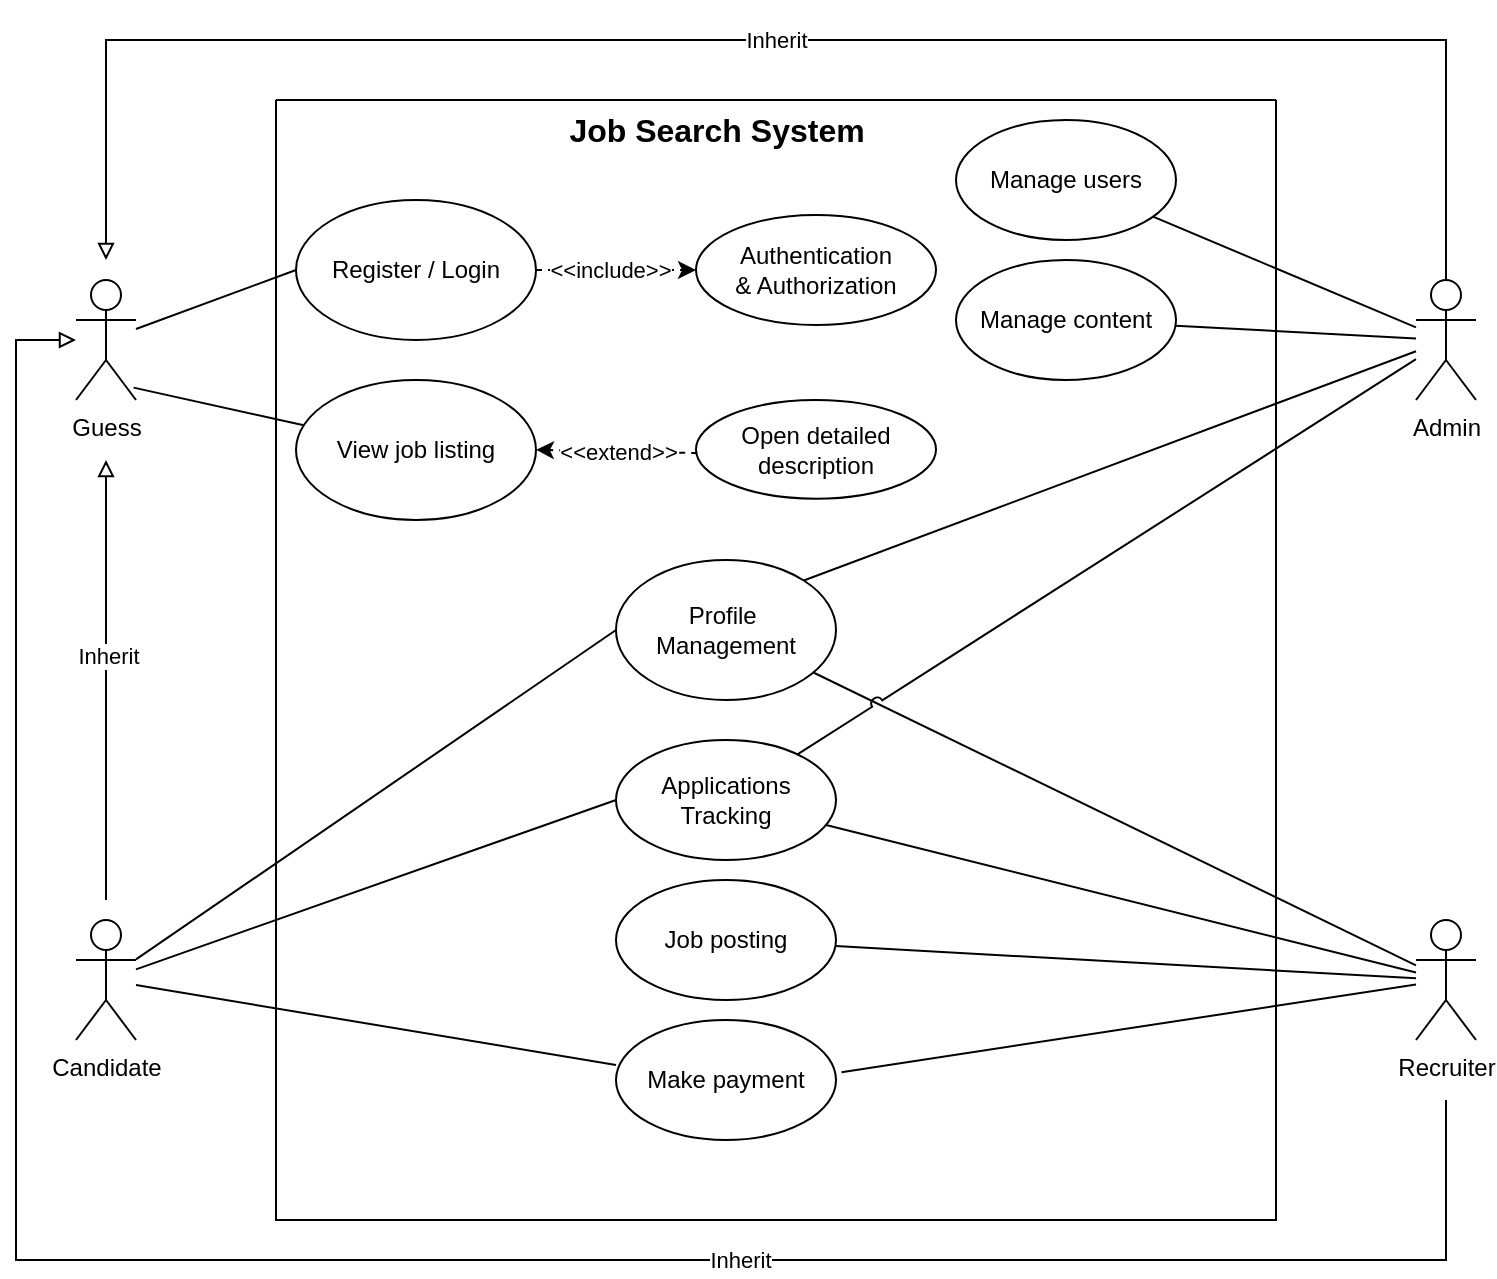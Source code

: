 <mxfile version="24.7.13" pages="3">
  <diagram name="Overview" id="10zo2CJRTnZv_nYbDEY1">
    <mxGraphModel dx="1043" dy="787" grid="1" gridSize="10" guides="1" tooltips="1" connect="1" arrows="1" fold="1" page="1" pageScale="1" pageWidth="850" pageHeight="1100" background="#ffffff" math="0" shadow="0">
      <root>
        <mxCell id="0" />
        <mxCell id="1" parent="0" />
        <mxCell id="nvKpJPeAwqckyvUloUFs-35" value="" style="endArrow=none;html=1;rounded=0;" parent="1" source="nvKpJPeAwqckyvUloUFs-4" target="nvKpJPeAwqckyvUloUFs-32" edge="1">
          <mxGeometry width="50" height="50" relative="1" as="geometry">
            <mxPoint x="410" y="450" as="sourcePoint" />
            <mxPoint x="460" y="400" as="targetPoint" />
          </mxGeometry>
        </mxCell>
        <mxCell id="nvKpJPeAwqckyvUloUFs-1" value="" style="swimlane;startSize=0;" parent="1" vertex="1">
          <mxGeometry x="190" y="80" width="500" height="560" as="geometry">
            <mxRectangle x="205" y="30" width="50" height="40" as="alternateBounds" />
          </mxGeometry>
        </mxCell>
        <mxCell id="nvKpJPeAwqckyvUloUFs-2" value="Job Search System" style="text;html=1;align=center;verticalAlign=middle;resizable=0;points=[];autosize=1;strokeColor=none;fillColor=none;fontStyle=1;fontSize=16;" parent="nvKpJPeAwqckyvUloUFs-1" vertex="1">
          <mxGeometry x="140" width="160" height="30" as="geometry" />
        </mxCell>
        <mxCell id="AXkFWLcJ0V34mwa-lUlz-7" style="edgeStyle=orthogonalEdgeStyle;rounded=0;orthogonalLoop=1;jettySize=auto;html=1;exitX=1;exitY=0.5;exitDx=0;exitDy=0;entryX=0;entryY=0.5;entryDx=0;entryDy=0;dashed=1;" parent="nvKpJPeAwqckyvUloUFs-1" source="nvKpJPeAwqckyvUloUFs-8" target="AXkFWLcJ0V34mwa-lUlz-6" edge="1">
          <mxGeometry relative="1" as="geometry">
            <mxPoint x="140" y="84.81" as="sourcePoint" />
            <mxPoint x="230" y="84.81" as="targetPoint" />
          </mxGeometry>
        </mxCell>
        <mxCell id="AXkFWLcJ0V34mwa-lUlz-9" value="&amp;lt;&amp;lt;include&amp;gt;&amp;gt;" style="edgeLabel;html=1;align=center;verticalAlign=middle;resizable=0;points=[];" parent="AXkFWLcJ0V34mwa-lUlz-7" vertex="1" connectable="0">
          <mxGeometry x="-0.255" y="1" relative="1" as="geometry">
            <mxPoint x="7" y="1" as="offset" />
          </mxGeometry>
        </mxCell>
        <mxCell id="nvKpJPeAwqckyvUloUFs-8" value="Register / Login" style="ellipse;whiteSpace=wrap;html=1;" parent="nvKpJPeAwqckyvUloUFs-1" vertex="1">
          <mxGeometry x="10" y="50" width="120" height="70" as="geometry" />
        </mxCell>
        <mxCell id="nvKpJPeAwqckyvUloUFs-10" value="Manage users" style="ellipse;whiteSpace=wrap;html=1;" parent="nvKpJPeAwqckyvUloUFs-1" vertex="1">
          <mxGeometry x="340" y="10" width="110" height="60" as="geometry" />
        </mxCell>
        <mxCell id="nvKpJPeAwqckyvUloUFs-11" value="Job posting" style="ellipse;whiteSpace=wrap;html=1;" parent="nvKpJPeAwqckyvUloUFs-1" vertex="1">
          <mxGeometry x="170" y="390" width="110" height="60" as="geometry" />
        </mxCell>
        <mxCell id="nvKpJPeAwqckyvUloUFs-12" value="Manage content" style="ellipse;whiteSpace=wrap;html=1;" parent="nvKpJPeAwqckyvUloUFs-1" vertex="1">
          <mxGeometry x="340" y="80" width="110" height="60" as="geometry" />
        </mxCell>
        <mxCell id="nvKpJPeAwqckyvUloUFs-13" value="View job listing" style="ellipse;whiteSpace=wrap;html=1;" parent="nvKpJPeAwqckyvUloUFs-1" vertex="1">
          <mxGeometry x="10" y="140" width="120" height="70" as="geometry" />
        </mxCell>
        <mxCell id="nvKpJPeAwqckyvUloUFs-28" value="Applications Tracking" style="ellipse;whiteSpace=wrap;html=1;" parent="nvKpJPeAwqckyvUloUFs-1" vertex="1">
          <mxGeometry x="170" y="320" width="110" height="60" as="geometry" />
        </mxCell>
        <mxCell id="nvKpJPeAwqckyvUloUFs-32" value="Profile&amp;nbsp;&lt;div&gt;Management&lt;/div&gt;" style="ellipse;whiteSpace=wrap;html=1;" parent="nvKpJPeAwqckyvUloUFs-1" vertex="1">
          <mxGeometry x="170" y="230" width="110" height="70" as="geometry" />
        </mxCell>
        <mxCell id="AXkFWLcJ0V34mwa-lUlz-1" value="Make payment" style="ellipse;whiteSpace=wrap;html=1;" parent="nvKpJPeAwqckyvUloUFs-1" vertex="1">
          <mxGeometry x="170" y="460" width="110" height="60" as="geometry" />
        </mxCell>
        <mxCell id="AXkFWLcJ0V34mwa-lUlz-6" value="Authentication&lt;div&gt;&amp;amp; Authorization&lt;/div&gt;" style="ellipse;whiteSpace=wrap;html=1;fillColor=default;" parent="nvKpJPeAwqckyvUloUFs-1" vertex="1">
          <mxGeometry x="210" y="57.5" width="120" height="55" as="geometry" />
        </mxCell>
        <mxCell id="AXkFWLcJ0V34mwa-lUlz-29" value="Open detailed&lt;div&gt;description&lt;/div&gt;" style="ellipse;whiteSpace=wrap;html=1;" parent="nvKpJPeAwqckyvUloUFs-1" vertex="1">
          <mxGeometry x="210" y="150" width="120" height="49.38" as="geometry" />
        </mxCell>
        <mxCell id="AXkFWLcJ0V34mwa-lUlz-32" value="" style="endArrow=classic;html=1;rounded=0;dashed=1;entryX=1;entryY=0.5;entryDx=0;entryDy=0;exitX=0.005;exitY=0.537;exitDx=0;exitDy=0;exitPerimeter=0;" parent="nvKpJPeAwqckyvUloUFs-1" source="AXkFWLcJ0V34mwa-lUlz-29" edge="1">
          <mxGeometry width="50" height="50" relative="1" as="geometry">
            <mxPoint x="230" y="170" as="sourcePoint" />
            <mxPoint x="130.0" y="174.92" as="targetPoint" />
          </mxGeometry>
        </mxCell>
        <mxCell id="AXkFWLcJ0V34mwa-lUlz-33" value="&amp;lt;&amp;lt;extend&amp;gt;&amp;gt;" style="edgeLabel;html=1;align=center;verticalAlign=middle;resizable=0;points=[];" parent="AXkFWLcJ0V34mwa-lUlz-32" vertex="1" connectable="0">
          <mxGeometry x="-0.016" y="-1" relative="1" as="geometry">
            <mxPoint y="1" as="offset" />
          </mxGeometry>
        </mxCell>
        <mxCell id="nvKpJPeAwqckyvUloUFs-3" value="Candidate" style="shape=umlActor;verticalLabelPosition=bottom;verticalAlign=top;html=1;outlineConnect=0;" parent="1" vertex="1">
          <mxGeometry x="90" y="490" width="30" height="60" as="geometry" />
        </mxCell>
        <mxCell id="nvKpJPeAwqckyvUloUFs-4" value="Recruiter" style="shape=umlActor;verticalLabelPosition=bottom;verticalAlign=top;html=1;outlineConnect=0;" parent="1" vertex="1">
          <mxGeometry x="760" y="490" width="30" height="60" as="geometry" />
        </mxCell>
        <mxCell id="nvKpJPeAwqckyvUloUFs-5" value="Guess" style="shape=umlActor;verticalLabelPosition=bottom;verticalAlign=top;html=1;outlineConnect=0;" parent="1" vertex="1">
          <mxGeometry x="90" y="170" width="30" height="60" as="geometry" />
        </mxCell>
        <mxCell id="nvKpJPeAwqckyvUloUFs-6" value="Admin" style="shape=umlActor;verticalLabelPosition=bottom;verticalAlign=top;html=1;outlineConnect=0;" parent="1" vertex="1">
          <mxGeometry x="760" y="170" width="30" height="60" as="geometry" />
        </mxCell>
        <mxCell id="nvKpJPeAwqckyvUloUFs-14" value="" style="endArrow=block;html=1;rounded=0;endFill=0;" parent="1" source="nvKpJPeAwqckyvUloUFs-6" edge="1">
          <mxGeometry width="50" height="50" relative="1" as="geometry">
            <mxPoint x="145" y="500" as="sourcePoint" />
            <mxPoint x="105" y="160" as="targetPoint" />
            <Array as="points">
              <mxPoint x="775" y="50" />
              <mxPoint x="105" y="50" />
            </Array>
          </mxGeometry>
        </mxCell>
        <mxCell id="nvKpJPeAwqckyvUloUFs-15" value="" style="endArrow=block;html=1;rounded=0;endFill=0;" parent="1" target="nvKpJPeAwqckyvUloUFs-5" edge="1">
          <mxGeometry width="50" height="50" relative="1" as="geometry">
            <mxPoint x="775" y="580" as="sourcePoint" />
            <mxPoint x="145" y="180" as="targetPoint" />
            <Array as="points">
              <mxPoint x="775" y="660" />
              <mxPoint x="60" y="660" />
              <mxPoint x="60" y="200" />
            </Array>
          </mxGeometry>
        </mxCell>
        <mxCell id="nvKpJPeAwqckyvUloUFs-18" value="" style="endArrow=none;html=1;rounded=0;" parent="1" source="nvKpJPeAwqckyvUloUFs-6" target="nvKpJPeAwqckyvUloUFs-10" edge="1">
          <mxGeometry width="50" height="50" relative="1" as="geometry">
            <mxPoint x="410" y="350" as="sourcePoint" />
            <mxPoint x="460" y="300" as="targetPoint" />
          </mxGeometry>
        </mxCell>
        <mxCell id="nvKpJPeAwqckyvUloUFs-19" value="" style="endArrow=none;html=1;rounded=0;" parent="1" source="nvKpJPeAwqckyvUloUFs-6" target="nvKpJPeAwqckyvUloUFs-12" edge="1">
          <mxGeometry width="50" height="50" relative="1" as="geometry">
            <mxPoint x="410" y="350" as="sourcePoint" />
            <mxPoint x="460" y="300" as="targetPoint" />
          </mxGeometry>
        </mxCell>
        <mxCell id="nvKpJPeAwqckyvUloUFs-24" value="" style="endArrow=none;html=1;rounded=0;jumpStyle=arc;" parent="1" source="nvKpJPeAwqckyvUloUFs-4" target="nvKpJPeAwqckyvUloUFs-11" edge="1">
          <mxGeometry width="50" height="50" relative="1" as="geometry">
            <mxPoint x="410" y="450" as="sourcePoint" />
            <mxPoint x="460" y="400" as="targetPoint" />
          </mxGeometry>
        </mxCell>
        <mxCell id="nvKpJPeAwqckyvUloUFs-29" value="" style="endArrow=none;html=1;rounded=0;" parent="1" source="nvKpJPeAwqckyvUloUFs-28" target="nvKpJPeAwqckyvUloUFs-4" edge="1">
          <mxGeometry width="50" height="50" relative="1" as="geometry">
            <mxPoint x="410" y="450" as="sourcePoint" />
            <mxPoint x="460" y="400" as="targetPoint" />
          </mxGeometry>
        </mxCell>
        <mxCell id="nvKpJPeAwqckyvUloUFs-31" value="" style="endArrow=none;html=1;rounded=0;jumpStyle=arc;" parent="1" source="nvKpJPeAwqckyvUloUFs-28" target="nvKpJPeAwqckyvUloUFs-6" edge="1">
          <mxGeometry width="50" height="50" relative="1" as="geometry">
            <mxPoint x="410" y="450" as="sourcePoint" />
            <mxPoint x="460" y="400" as="targetPoint" />
          </mxGeometry>
        </mxCell>
        <mxCell id="nvKpJPeAwqckyvUloUFs-33" value="" style="endArrow=none;html=1;rounded=0;entryX=0;entryY=0.5;entryDx=0;entryDy=0;" parent="1" source="nvKpJPeAwqckyvUloUFs-3" target="nvKpJPeAwqckyvUloUFs-32" edge="1">
          <mxGeometry width="50" height="50" relative="1" as="geometry">
            <mxPoint x="410" y="450" as="sourcePoint" />
            <mxPoint x="460" y="400" as="targetPoint" />
          </mxGeometry>
        </mxCell>
        <mxCell id="ic3NLSEWNgxpSbAwAR5f-1" value="" style="endArrow=block;html=1;rounded=0;endFill=0;" parent="1" edge="1">
          <mxGeometry width="50" height="50" relative="1" as="geometry">
            <mxPoint x="105" y="480" as="sourcePoint" />
            <mxPoint x="105" y="260" as="targetPoint" />
          </mxGeometry>
        </mxCell>
        <mxCell id="BD-JFGyBfAgGnOeG3Y_P-1" value="" style="endArrow=none;html=1;rounded=0;jumpStyle=arc;entryX=0;entryY=0.5;entryDx=0;entryDy=0;" parent="1" source="nvKpJPeAwqckyvUloUFs-5" target="nvKpJPeAwqckyvUloUFs-8" edge="1">
          <mxGeometry width="50" height="50" relative="1" as="geometry">
            <mxPoint x="410" y="480" as="sourcePoint" />
            <mxPoint x="460" y="430" as="targetPoint" />
          </mxGeometry>
        </mxCell>
        <mxCell id="Tp9j815rfeoFsYaCMBlE-1" value="" style="endArrow=none;html=1;rounded=0;jumpStyle=arc;exitX=0.96;exitY=0.897;exitDx=0;exitDy=0;exitPerimeter=0;" parent="1" source="nvKpJPeAwqckyvUloUFs-5" target="nvKpJPeAwqckyvUloUFs-13" edge="1">
          <mxGeometry width="50" height="50" relative="1" as="geometry">
            <mxPoint x="160" y="215" as="sourcePoint" />
            <mxPoint x="260" y="250" as="targetPoint" />
          </mxGeometry>
        </mxCell>
        <mxCell id="Tp9j815rfeoFsYaCMBlE-4" value="" style="endArrow=none;html=1;rounded=0;entryX=1;entryY=0;entryDx=0;entryDy=0;" parent="1" source="nvKpJPeAwqckyvUloUFs-6" target="nvKpJPeAwqckyvUloUFs-32" edge="1">
          <mxGeometry width="50" height="50" relative="1" as="geometry">
            <mxPoint x="730" y="211" as="sourcePoint" />
            <mxPoint x="589" y="224" as="targetPoint" />
          </mxGeometry>
        </mxCell>
        <mxCell id="Tp9j815rfeoFsYaCMBlE-5" value="" style="endArrow=none;html=1;rounded=0;entryX=0;entryY=0.5;entryDx=0;entryDy=0;" parent="1" source="nvKpJPeAwqckyvUloUFs-3" target="nvKpJPeAwqckyvUloUFs-28" edge="1">
          <mxGeometry width="50" height="50" relative="1" as="geometry">
            <mxPoint x="160" y="524" as="sourcePoint" />
            <mxPoint x="395" y="422" as="targetPoint" />
          </mxGeometry>
        </mxCell>
        <mxCell id="AXkFWLcJ0V34mwa-lUlz-4" value="" style="endArrow=none;html=1;rounded=0;jumpStyle=arc;entryX=1.025;entryY=0.435;entryDx=0;entryDy=0;entryPerimeter=0;" parent="1" source="nvKpJPeAwqckyvUloUFs-4" target="AXkFWLcJ0V34mwa-lUlz-1" edge="1">
          <mxGeometry width="50" height="50" relative="1" as="geometry">
            <mxPoint x="730" y="529" as="sourcePoint" />
            <mxPoint x="435" y="513" as="targetPoint" />
          </mxGeometry>
        </mxCell>
        <mxCell id="AXkFWLcJ0V34mwa-lUlz-25" value="" style="endArrow=none;html=1;rounded=0;entryX=0;entryY=0.375;entryDx=0;entryDy=0;entryPerimeter=0;" parent="1" source="nvKpJPeAwqckyvUloUFs-3" target="AXkFWLcJ0V34mwa-lUlz-1" edge="1">
          <mxGeometry width="50" height="50" relative="1" as="geometry">
            <mxPoint x="130" y="524" as="sourcePoint" />
            <mxPoint x="360" y="430" as="targetPoint" />
          </mxGeometry>
        </mxCell>
        <mxCell id="_gRoJ7L9LcLK_241UWyw-1" value="Inherit" style="edgeLabel;html=1;align=center;verticalAlign=middle;resizable=0;points=[];" vertex="1" connectable="0" parent="1">
          <mxGeometry x="440" y="50" as="geometry" />
        </mxCell>
        <mxCell id="_gRoJ7L9LcLK_241UWyw-2" value="Inherit" style="edgeLabel;html=1;align=center;verticalAlign=middle;resizable=0;points=[];" vertex="1" connectable="0" parent="1">
          <mxGeometry x="460" y="30" as="geometry">
            <mxPoint x="-354" y="328" as="offset" />
          </mxGeometry>
        </mxCell>
        <mxCell id="_gRoJ7L9LcLK_241UWyw-3" value="Inherit" style="edgeLabel;html=1;align=center;verticalAlign=middle;resizable=0;points=[];" vertex="1" connectable="0" parent="1">
          <mxGeometry x="450" y="64" as="geometry">
            <mxPoint x="-28" y="596" as="offset" />
          </mxGeometry>
        </mxCell>
      </root>
    </mxGraphModel>
  </diagram>
  <diagram id="i_rl1bEn1UO3p_qtzdo7" name="User Manager">
    <mxGraphModel dx="869" dy="656" grid="1" gridSize="10" guides="1" tooltips="1" connect="1" arrows="1" fold="1" page="1" pageScale="1" pageWidth="850" pageHeight="1100" math="0" shadow="0">
      <root>
        <mxCell id="0" />
        <mxCell id="1" parent="0" />
        <mxCell id="d26ar1PP9vmk28zgCTb5-1" value="" style="swimlane;startSize=0;" parent="1" vertex="1">
          <mxGeometry x="215" y="50" width="525" height="550" as="geometry" />
        </mxCell>
        <mxCell id="d26ar1PP9vmk28zgCTb5-2" value="User Management" style="text;html=1;align=center;verticalAlign=middle;resizable=0;points=[];autosize=1;strokeColor=none;fillColor=none;fontStyle=1;fontSize=16;" parent="d26ar1PP9vmk28zgCTb5-1" vertex="1">
          <mxGeometry x="182.5" width="160" height="30" as="geometry" />
        </mxCell>
        <mxCell id="Iz_6dKF17VeONPZSv9JQ-2" value="Login" style="ellipse;whiteSpace=wrap;html=1;" parent="d26ar1PP9vmk28zgCTb5-1" vertex="1">
          <mxGeometry x="25" y="120" width="95" height="50" as="geometry" />
        </mxCell>
        <mxCell id="xJBaf0V7n-MIBU1n-eAV-7" value="Reset password" style="ellipse;whiteSpace=wrap;html=1;" vertex="1" parent="d26ar1PP9vmk28zgCTb5-1">
          <mxGeometry x="160" y="40" width="100" height="50" as="geometry" />
        </mxCell>
        <mxCell id="xJBaf0V7n-MIBU1n-eAV-11" value="Modify profile" style="ellipse;whiteSpace=wrap;html=1;" vertex="1" parent="d26ar1PP9vmk28zgCTb5-1">
          <mxGeometry x="15" y="282.5" width="95" height="50" as="geometry" />
        </mxCell>
        <mxCell id="xJBaf0V7n-MIBU1n-eAV-12" value="Add connection" style="ellipse;whiteSpace=wrap;html=1;" vertex="1" parent="d26ar1PP9vmk28zgCTb5-1">
          <mxGeometry x="205" y="390" width="95" height="50" as="geometry" />
        </mxCell>
        <mxCell id="xJBaf0V7n-MIBU1n-eAV-13" value="Update contact" style="ellipse;whiteSpace=wrap;html=1;" vertex="1" parent="d26ar1PP9vmk28zgCTb5-1">
          <mxGeometry x="165" y="230" width="95" height="50" as="geometry" />
        </mxCell>
        <mxCell id="xJBaf0V7n-MIBU1n-eAV-16" value="Validate action" style="ellipse;whiteSpace=wrap;html=1;" vertex="1" parent="d26ar1PP9vmk28zgCTb5-1">
          <mxGeometry x="295" y="60" width="105" height="50" as="geometry" />
        </mxCell>
        <mxCell id="xJBaf0V7n-MIBU1n-eAV-19" value="CRUD users account" style="ellipse;whiteSpace=wrap;html=1;" vertex="1" parent="d26ar1PP9vmk28zgCTb5-1">
          <mxGeometry x="415" y="170" width="95" height="55" as="geometry" />
        </mxCell>
        <mxCell id="xJBaf0V7n-MIBU1n-eAV-22" value="View list of accounts" style="ellipse;whiteSpace=wrap;html=1;" vertex="1" parent="d26ar1PP9vmk28zgCTb5-1">
          <mxGeometry x="425" y="300" width="95" height="55" as="geometry" />
        </mxCell>
        <mxCell id="xJBaf0V7n-MIBU1n-eAV-23" value="Lock/Unlock" style="ellipse;whiteSpace=wrap;html=1;" vertex="1" parent="d26ar1PP9vmk28zgCTb5-1">
          <mxGeometry x="305" y="227.5" width="95" height="55" as="geometry" />
        </mxCell>
        <mxCell id="xJBaf0V7n-MIBU1n-eAV-24" value="Check history activities" style="ellipse;whiteSpace=wrap;html=1;" vertex="1" parent="d26ar1PP9vmk28zgCTb5-1">
          <mxGeometry x="310" y="372.5" width="95" height="55" as="geometry" />
        </mxCell>
        <mxCell id="xJBaf0V7n-MIBU1n-eAV-25" value="View others profile" style="ellipse;whiteSpace=wrap;html=1;" vertex="1" parent="d26ar1PP9vmk28zgCTb5-1">
          <mxGeometry x="25" y="427.5" width="95" height="50" as="geometry" />
        </mxCell>
        <mxCell id="Bn78w4dGRvjvVgaakl7p-6" value="" style="endArrow=classic;html=1;rounded=0;exitX=0.034;exitY=0.725;exitDx=0;exitDy=0;entryX=1;entryY=0;entryDx=0;entryDy=0;dashed=1;exitPerimeter=0;" edge="1" parent="d26ar1PP9vmk28zgCTb5-1" source="xJBaf0V7n-MIBU1n-eAV-7" target="Iz_6dKF17VeONPZSv9JQ-2">
          <mxGeometry relative="1" as="geometry">
            <mxPoint x="75" y="200" as="sourcePoint" />
            <mxPoint x="175" y="200" as="targetPoint" />
          </mxGeometry>
        </mxCell>
        <mxCell id="Bn78w4dGRvjvVgaakl7p-7" value="&amp;lt;&amp;lt;extend&amp;gt;&amp;gt;" style="edgeLabel;resizable=0;html=1;;align=center;verticalAlign=middle;labelBackgroundColor=default;" connectable="0" vertex="1" parent="Bn78w4dGRvjvVgaakl7p-6">
          <mxGeometry relative="1" as="geometry">
            <mxPoint x="4" y="-4" as="offset" />
          </mxGeometry>
        </mxCell>
        <mxCell id="zG4Tcdah6DaFijbEp-XT-1" value="Validate user" style="ellipse;whiteSpace=wrap;html=1;" vertex="1" parent="d26ar1PP9vmk28zgCTb5-1">
          <mxGeometry x="187.5" y="180" width="100" height="50" as="geometry" />
        </mxCell>
        <mxCell id="zG4Tcdah6DaFijbEp-XT-2" value="" style="endArrow=classic;html=1;rounded=0;exitX=0.957;exitY=0.75;exitDx=0;exitDy=0;entryX=0;entryY=0;entryDx=0;entryDy=0;dashed=1;exitPerimeter=0;" edge="1" parent="d26ar1PP9vmk28zgCTb5-1" source="Iz_6dKF17VeONPZSv9JQ-2" target="zG4Tcdah6DaFijbEp-XT-1">
          <mxGeometry relative="1" as="geometry">
            <mxPoint x="173" y="86" as="sourcePoint" />
            <mxPoint x="127" y="142" as="targetPoint" />
          </mxGeometry>
        </mxCell>
        <mxCell id="zG4Tcdah6DaFijbEp-XT-3" value="&amp;lt;&amp;lt;include&amp;gt;&amp;gt;" style="edgeLabel;resizable=0;html=1;;align=center;verticalAlign=middle;labelBackgroundColor=default;" connectable="0" vertex="1" parent="zG4Tcdah6DaFijbEp-XT-2">
          <mxGeometry relative="1" as="geometry">
            <mxPoint x="-1" y="-1" as="offset" />
          </mxGeometry>
        </mxCell>
        <mxCell id="zG4Tcdah6DaFijbEp-XT-5" value="" style="endArrow=classic;html=1;rounded=0;exitX=0;exitY=0.5;exitDx=0;exitDy=0;entryX=1;entryY=0;entryDx=0;entryDy=0;dashed=1;" edge="1" parent="d26ar1PP9vmk28zgCTb5-1" source="xJBaf0V7n-MIBU1n-eAV-12" target="xJBaf0V7n-MIBU1n-eAV-25">
          <mxGeometry relative="1" as="geometry">
            <mxPoint x="126" y="168" as="sourcePoint" />
            <mxPoint x="212" y="197" as="targetPoint" />
          </mxGeometry>
        </mxCell>
        <mxCell id="zG4Tcdah6DaFijbEp-XT-6" value="&amp;lt;&amp;lt;extend&amp;gt;&amp;gt;" style="edgeLabel;resizable=0;html=1;;align=center;verticalAlign=middle;labelBackgroundColor=default;" connectable="0" vertex="1" parent="zG4Tcdah6DaFijbEp-XT-5">
          <mxGeometry relative="1" as="geometry">
            <mxPoint x="-1" y="-1" as="offset" />
          </mxGeometry>
        </mxCell>
        <mxCell id="zG4Tcdah6DaFijbEp-XT-7" value="Turn on notification" style="ellipse;whiteSpace=wrap;html=1;" vertex="1" parent="d26ar1PP9vmk28zgCTb5-1">
          <mxGeometry x="210" y="477.5" width="95" height="50" as="geometry" />
        </mxCell>
        <mxCell id="zG4Tcdah6DaFijbEp-XT-9" value="" style="endArrow=classic;html=1;rounded=0;exitX=0;exitY=0.5;exitDx=0;exitDy=0;entryX=0.76;entryY=0.978;entryDx=0;entryDy=0;dashed=1;entryPerimeter=0;" edge="1" parent="d26ar1PP9vmk28zgCTb5-1" source="zG4Tcdah6DaFijbEp-XT-7" target="xJBaf0V7n-MIBU1n-eAV-25">
          <mxGeometry relative="1" as="geometry">
            <mxPoint x="177" y="413" as="sourcePoint" />
            <mxPoint x="116" y="440" as="targetPoint" />
          </mxGeometry>
        </mxCell>
        <mxCell id="zG4Tcdah6DaFijbEp-XT-10" value="&amp;lt;&amp;lt;extend&amp;gt;&amp;gt;" style="edgeLabel;resizable=0;html=1;;align=center;verticalAlign=middle;labelBackgroundColor=default;" connectable="0" vertex="1" parent="zG4Tcdah6DaFijbEp-XT-9">
          <mxGeometry relative="1" as="geometry">
            <mxPoint x="-1" y="-1" as="offset" />
          </mxGeometry>
        </mxCell>
        <mxCell id="zG4Tcdah6DaFijbEp-XT-11" value="Update CV" style="ellipse;whiteSpace=wrap;html=1;" vertex="1" parent="d26ar1PP9vmk28zgCTb5-1">
          <mxGeometry x="175" y="320" width="95" height="50" as="geometry" />
        </mxCell>
        <mxCell id="zG4Tcdah6DaFijbEp-XT-12" value="" style="endArrow=classic;html=1;rounded=0;exitX=0;exitY=0.5;exitDx=0;exitDy=0;entryX=0.801;entryY=0.082;entryDx=0;entryDy=0;dashed=1;entryPerimeter=0;" edge="1" parent="d26ar1PP9vmk28zgCTb5-1" source="xJBaf0V7n-MIBU1n-eAV-13" target="xJBaf0V7n-MIBU1n-eAV-11">
          <mxGeometry relative="1" as="geometry">
            <mxPoint x="192" y="413" as="sourcePoint" />
            <mxPoint x="116" y="440" as="targetPoint" />
          </mxGeometry>
        </mxCell>
        <mxCell id="zG4Tcdah6DaFijbEp-XT-13" value="&amp;lt;&amp;lt;extend&amp;gt;&amp;gt;" style="edgeLabel;resizable=0;html=1;;align=center;verticalAlign=middle;labelBackgroundColor=default;" connectable="0" vertex="1" parent="zG4Tcdah6DaFijbEp-XT-12">
          <mxGeometry relative="1" as="geometry">
            <mxPoint x="-1" y="-1" as="offset" />
          </mxGeometry>
        </mxCell>
        <mxCell id="zG4Tcdah6DaFijbEp-XT-14" value="" style="endArrow=classic;html=1;rounded=0;exitX=0;exitY=0.5;exitDx=0;exitDy=0;entryX=1;entryY=1;entryDx=0;entryDy=0;dashed=1;" edge="1" parent="d26ar1PP9vmk28zgCTb5-1" source="zG4Tcdah6DaFijbEp-XT-11" target="xJBaf0V7n-MIBU1n-eAV-11">
          <mxGeometry relative="1" as="geometry">
            <mxPoint x="175" y="265" as="sourcePoint" />
            <mxPoint x="78" y="293" as="targetPoint" />
          </mxGeometry>
        </mxCell>
        <mxCell id="zG4Tcdah6DaFijbEp-XT-15" value="&amp;lt;&amp;lt;extend&amp;gt;&amp;gt;" style="edgeLabel;resizable=0;html=1;;align=center;verticalAlign=middle;labelBackgroundColor=default;" connectable="0" vertex="1" parent="zG4Tcdah6DaFijbEp-XT-14">
          <mxGeometry relative="1" as="geometry">
            <mxPoint x="9" as="offset" />
          </mxGeometry>
        </mxCell>
        <mxCell id="zG4Tcdah6DaFijbEp-XT-17" value="" style="endArrow=classic;html=1;rounded=0;exitX=1;exitY=1;exitDx=0;exitDy=0;dashed=1;" edge="1" parent="d26ar1PP9vmk28zgCTb5-1" source="xJBaf0V7n-MIBU1n-eAV-23" target="xJBaf0V7n-MIBU1n-eAV-22">
          <mxGeometry relative="1" as="geometry">
            <mxPoint x="173" y="86" as="sourcePoint" />
            <mxPoint x="116" y="137" as="targetPoint" />
          </mxGeometry>
        </mxCell>
        <mxCell id="zG4Tcdah6DaFijbEp-XT-18" value="&amp;lt;&amp;lt;extend&amp;gt;&amp;gt;" style="edgeLabel;resizable=0;html=1;;align=center;verticalAlign=middle;labelBackgroundColor=default;" connectable="0" vertex="1" parent="zG4Tcdah6DaFijbEp-XT-17">
          <mxGeometry relative="1" as="geometry">
            <mxPoint x="1" y="-3" as="offset" />
          </mxGeometry>
        </mxCell>
        <mxCell id="zG4Tcdah6DaFijbEp-XT-19" value="" style="endArrow=classic;html=1;rounded=0;exitX=0.613;exitY=0.017;exitDx=0;exitDy=0;dashed=1;entryX=0.093;entryY=0.829;entryDx=0;entryDy=0;entryPerimeter=0;exitPerimeter=0;" edge="1" parent="d26ar1PP9vmk28zgCTb5-1" source="xJBaf0V7n-MIBU1n-eAV-24" target="xJBaf0V7n-MIBU1n-eAV-22">
          <mxGeometry relative="1" as="geometry">
            <mxPoint x="396" y="284" as="sourcePoint" />
            <mxPoint x="435" y="315" as="targetPoint" />
          </mxGeometry>
        </mxCell>
        <mxCell id="zG4Tcdah6DaFijbEp-XT-20" value="&amp;lt;&amp;lt;extend&amp;gt;&amp;gt;" style="edgeLabel;resizable=0;html=1;;align=center;verticalAlign=middle;labelBackgroundColor=default;" connectable="0" vertex="1" parent="zG4Tcdah6DaFijbEp-XT-19">
          <mxGeometry relative="1" as="geometry">
            <mxPoint x="-1" as="offset" />
          </mxGeometry>
        </mxCell>
        <mxCell id="zG4Tcdah6DaFijbEp-XT-21" value="" style="endArrow=classic;html=1;rounded=0;exitX=0.5;exitY=0;exitDx=0;exitDy=0;entryX=1;entryY=1;entryDx=0;entryDy=0;dashed=1;" edge="1" parent="d26ar1PP9vmk28zgCTb5-1" source="xJBaf0V7n-MIBU1n-eAV-19" target="xJBaf0V7n-MIBU1n-eAV-16">
          <mxGeometry relative="1" as="geometry">
            <mxPoint x="126" y="167" as="sourcePoint" />
            <mxPoint x="212" y="197" as="targetPoint" />
          </mxGeometry>
        </mxCell>
        <mxCell id="zG4Tcdah6DaFijbEp-XT-22" value="&amp;lt;&amp;lt;include&amp;gt;&amp;gt;" style="edgeLabel;resizable=0;html=1;;align=center;verticalAlign=middle;labelBackgroundColor=default;" connectable="0" vertex="1" parent="zG4Tcdah6DaFijbEp-XT-21">
          <mxGeometry relative="1" as="geometry">
            <mxPoint x="-1" y="-1" as="offset" />
          </mxGeometry>
        </mxCell>
        <mxCell id="zG4Tcdah6DaFijbEp-XT-23" value="" style="endArrow=classic;html=1;rounded=0;exitX=0.446;exitY=0.048;exitDx=0;exitDy=0;entryX=0.5;entryY=1;entryDx=0;entryDy=0;dashed=1;exitPerimeter=0;" edge="1" parent="d26ar1PP9vmk28zgCTb5-1" source="xJBaf0V7n-MIBU1n-eAV-23" target="xJBaf0V7n-MIBU1n-eAV-16">
          <mxGeometry relative="1" as="geometry">
            <mxPoint x="473" y="180" as="sourcePoint" />
            <mxPoint x="368" y="150" as="targetPoint" />
          </mxGeometry>
        </mxCell>
        <mxCell id="zG4Tcdah6DaFijbEp-XT-24" value="&amp;lt;&amp;lt;include&amp;gt;&amp;gt;" style="edgeLabel;resizable=0;html=1;;align=center;verticalAlign=middle;labelBackgroundColor=default;" connectable="0" vertex="1" parent="zG4Tcdah6DaFijbEp-XT-23">
          <mxGeometry relative="1" as="geometry">
            <mxPoint x="-1" y="-1" as="offset" />
          </mxGeometry>
        </mxCell>
        <mxCell id="d26ar1PP9vmk28zgCTb5-4" value="Admin" style="shape=umlActor;verticalLabelPosition=bottom;verticalAlign=top;html=1;outlineConnect=0;" parent="1" vertex="1">
          <mxGeometry x="760" y="280" width="30" height="60" as="geometry" />
        </mxCell>
        <mxCell id="iHxEsi2O0Hca-Zm7VJmx-2" value="" style="endArrow=none;html=1;rounded=0;entryX=0.795;entryY=0.108;entryDx=0;entryDy=0;entryPerimeter=0;exitX=0;exitY=0.333;exitDx=0;exitDy=0;exitPerimeter=0;" parent="1" source="d26ar1PP9vmk28zgCTb5-4" target="xJBaf0V7n-MIBU1n-eAV-22" edge="1">
          <mxGeometry width="50" height="50" relative="1" as="geometry">
            <mxPoint x="400" y="390" as="sourcePoint" />
            <mxPoint x="600" y="380" as="targetPoint" />
          </mxGeometry>
        </mxCell>
        <mxCell id="iHxEsi2O0Hca-Zm7VJmx-3" value="" style="endArrow=none;html=1;rounded=0;entryX=0.971;entryY=0.641;entryDx=0;entryDy=0;entryPerimeter=0;exitX=0;exitY=0.333;exitDx=0;exitDy=0;exitPerimeter=0;" parent="1" source="d26ar1PP9vmk28zgCTb5-4" target="xJBaf0V7n-MIBU1n-eAV-19" edge="1">
          <mxGeometry width="50" height="50" relative="1" as="geometry">
            <mxPoint x="400" y="390" as="sourcePoint" />
            <mxPoint x="594.737" y="207.627" as="targetPoint" />
          </mxGeometry>
        </mxCell>
        <mxCell id="xJBaf0V7n-MIBU1n-eAV-1" value="&lt;div&gt;{&lt;i&gt;abstract&lt;/i&gt;}&lt;/div&gt;User" style="shape=umlActor;verticalLabelPosition=bottom;verticalAlign=top;html=1;outlineConnect=0;" vertex="1" parent="1">
          <mxGeometry x="100" y="240" width="30" height="60" as="geometry" />
        </mxCell>
        <mxCell id="xJBaf0V7n-MIBU1n-eAV-4" style="edgeStyle=orthogonalEdgeStyle;rounded=0;orthogonalLoop=1;jettySize=auto;html=1;exitX=0.5;exitY=0;exitDx=0;exitDy=0;exitPerimeter=0;" edge="1" parent="1" source="xJBaf0V7n-MIBU1n-eAV-2">
          <mxGeometry relative="1" as="geometry">
            <mxPoint x="115" y="340" as="targetPoint" />
          </mxGeometry>
        </mxCell>
        <mxCell id="xJBaf0V7n-MIBU1n-eAV-2" value="Candidate" style="shape=umlActor;verticalLabelPosition=bottom;verticalAlign=top;html=1;outlineConnect=0;" vertex="1" parent="1">
          <mxGeometry x="50" y="400" width="30" height="60" as="geometry" />
        </mxCell>
        <mxCell id="xJBaf0V7n-MIBU1n-eAV-5" style="edgeStyle=orthogonalEdgeStyle;rounded=0;orthogonalLoop=1;jettySize=auto;html=1;exitX=0.5;exitY=0;exitDx=0;exitDy=0;exitPerimeter=0;" edge="1" parent="1" source="xJBaf0V7n-MIBU1n-eAV-3">
          <mxGeometry relative="1" as="geometry">
            <mxPoint x="115" y="340" as="targetPoint" />
          </mxGeometry>
        </mxCell>
        <mxCell id="xJBaf0V7n-MIBU1n-eAV-3" value="Recruiter" style="shape=umlActor;verticalLabelPosition=bottom;verticalAlign=top;html=1;outlineConnect=0;" vertex="1" parent="1">
          <mxGeometry x="150" y="400" width="30" height="60" as="geometry" />
        </mxCell>
        <mxCell id="xJBaf0V7n-MIBU1n-eAV-27" value="" style="endArrow=none;html=1;rounded=0;entryX=0;entryY=0.5;entryDx=0;entryDy=0;exitX=1;exitY=0.333;exitDx=0;exitDy=0;exitPerimeter=0;" edge="1" parent="1" source="xJBaf0V7n-MIBU1n-eAV-1" target="Iz_6dKF17VeONPZSv9JQ-2">
          <mxGeometry width="50" height="50" relative="1" as="geometry">
            <mxPoint x="200" y="200" as="sourcePoint" />
            <mxPoint x="250" y="150" as="targetPoint" />
          </mxGeometry>
        </mxCell>
        <mxCell id="xJBaf0V7n-MIBU1n-eAV-28" value="" style="endArrow=none;html=1;rounded=0;entryX=0.058;entryY=0.229;entryDx=0;entryDy=0;entryPerimeter=0;" edge="1" parent="1" target="xJBaf0V7n-MIBU1n-eAV-11">
          <mxGeometry width="50" height="50" relative="1" as="geometry">
            <mxPoint x="130" y="260" as="sourcePoint" />
            <mxPoint x="256" y="153" as="targetPoint" />
          </mxGeometry>
        </mxCell>
        <mxCell id="xJBaf0V7n-MIBU1n-eAV-29" value="" style="endArrow=none;html=1;rounded=0;entryX=0;entryY=0.4;entryDx=0;entryDy=0;entryPerimeter=0;" edge="1" parent="1" target="xJBaf0V7n-MIBU1n-eAV-25">
          <mxGeometry width="50" height="50" relative="1" as="geometry">
            <mxPoint x="130" y="260" as="sourcePoint" />
            <mxPoint x="256" y="354" as="targetPoint" />
          </mxGeometry>
        </mxCell>
        <mxCell id="qiu6jxISaHsdovOyfnQ2-1" value="Inherit" style="edgeLabel;html=1;align=center;verticalAlign=middle;resizable=0;points=[];" vertex="1" connectable="0" parent="1">
          <mxGeometry x="445.5" y="20" as="geometry">
            <mxPoint x="-332" y="349" as="offset" />
          </mxGeometry>
        </mxCell>
      </root>
    </mxGraphModel>
  </diagram>
  <diagram id="6kQTqtu9sNm6I6ypehKZ" name="Job Listing">
    <mxGraphModel dx="869" dy="656" grid="1" gridSize="10" guides="1" tooltips="1" connect="1" arrows="1" fold="1" page="1" pageScale="1" pageWidth="850" pageHeight="1100" math="0" shadow="0">
      <root>
        <mxCell id="0" />
        <mxCell id="1" parent="0" />
        <mxCell id="f60WGk9GnpIYFIDMcWIt-1" value="" style="swimlane;startSize=0;" parent="1" vertex="1">
          <mxGeometry x="190" y="50" width="550" height="550" as="geometry" />
        </mxCell>
        <mxCell id="f60WGk9GnpIYFIDMcWIt-2" value="Job posting management" style="text;html=1;align=center;verticalAlign=middle;resizable=0;points=[];autosize=1;strokeColor=none;fillColor=none;fontStyle=1;fontSize=16;" parent="f60WGk9GnpIYFIDMcWIt-1" vertex="1">
          <mxGeometry x="150" width="200" height="30" as="geometry" />
        </mxCell>
        <mxCell id="JcLfeoerEbO4YzIKfrPv-1" value="View Job List" style="ellipse;whiteSpace=wrap;html=1;" parent="f60WGk9GnpIYFIDMcWIt-1" vertex="1">
          <mxGeometry x="40" y="125" width="110" height="70" as="geometry" />
        </mxCell>
        <mxCell id="tKZ19duMFP9hTWyO2jhi-1" value="Apply CV" style="ellipse;whiteSpace=wrap;html=1;" parent="f60WGk9GnpIYFIDMcWIt-1" vertex="1">
          <mxGeometry x="45" y="435" width="100" height="60" as="geometry" />
        </mxCell>
        <mxCell id="tKZ19duMFP9hTWyO2jhi-2" value="Update Job posting" style="ellipse;whiteSpace=wrap;html=1;" parent="f60WGk9GnpIYFIDMcWIt-1" vertex="1">
          <mxGeometry x="207.5" y="165" width="115" height="60" as="geometry" />
        </mxCell>
        <mxCell id="tKZ19duMFP9hTWyO2jhi-3" value="Delete Job" style="ellipse;whiteSpace=wrap;html=1;" parent="f60WGk9GnpIYFIDMcWIt-1" vertex="1">
          <mxGeometry x="322.5" y="60" width="120" height="70" as="geometry" />
        </mxCell>
        <mxCell id="5SjWaoPyoD1AAW4YLGuq-2" value="Create Job posting&amp;nbsp;" style="ellipse;whiteSpace=wrap;html=1;" vertex="1" parent="f60WGk9GnpIYFIDMcWIt-1">
          <mxGeometry x="420" y="160" width="115" height="70" as="geometry" />
        </mxCell>
        <mxCell id="mvyiSbdSsnLTQVy-GtK6-7" value="Filter and Search" style="ellipse;whiteSpace=wrap;html=1;" vertex="1" parent="f60WGk9GnpIYFIDMcWIt-1">
          <mxGeometry x="195" y="50" width="110" height="65" as="geometry" />
        </mxCell>
        <mxCell id="pYiPowjnxPDYktm89X4m-3" value="Bookmark favourite job" style="ellipse;whiteSpace=wrap;html=1;" vertex="1" parent="f60WGk9GnpIYFIDMcWIt-1">
          <mxGeometry x="45" y="260" width="115" height="70" as="geometry" />
        </mxCell>
        <mxCell id="pYiPowjnxPDYktm89X4m-4" value="" style="endArrow=classic;html=1;rounded=0;exitX=0.388;exitY=0.017;exitDx=0;exitDy=0;entryX=0.451;entryY=1.002;entryDx=0;entryDy=0;dashed=1;entryPerimeter=0;exitPerimeter=0;" edge="1" parent="f60WGk9GnpIYFIDMcWIt-1" source="pYiPowjnxPDYktm89X4m-3" target="JcLfeoerEbO4YzIKfrPv-1">
          <mxGeometry relative="1" as="geometry">
            <mxPoint x="220" y="90" as="sourcePoint" />
            <mxPoint x="141" y="137" as="targetPoint" />
          </mxGeometry>
        </mxCell>
        <mxCell id="pYiPowjnxPDYktm89X4m-5" value="&amp;lt;&amp;lt;extend&amp;gt;&amp;gt;" style="edgeLabel;resizable=0;html=1;;align=center;verticalAlign=middle;labelBackgroundColor=default;" connectable="0" vertex="1" parent="pYiPowjnxPDYktm89X4m-4">
          <mxGeometry relative="1" as="geometry">
            <mxPoint x="4" y="-4" as="offset" />
          </mxGeometry>
        </mxCell>
        <mxCell id="pYiPowjnxPDYktm89X4m-1" value="" style="endArrow=classic;html=1;rounded=0;exitX=0;exitY=0.5;exitDx=0;exitDy=0;entryX=0.825;entryY=0.118;entryDx=0;entryDy=0;dashed=1;entryPerimeter=0;" edge="1" parent="f60WGk9GnpIYFIDMcWIt-1" source="mvyiSbdSsnLTQVy-GtK6-7" target="JcLfeoerEbO4YzIKfrPv-1">
          <mxGeometry relative="1" as="geometry">
            <mxPoint x="188" y="76" as="sourcePoint" />
            <mxPoint x="131" y="127" as="targetPoint" />
          </mxGeometry>
        </mxCell>
        <mxCell id="pYiPowjnxPDYktm89X4m-2" value="&amp;lt;&amp;lt;extend&amp;gt;&amp;gt;" style="edgeLabel;resizable=0;html=1;;align=center;verticalAlign=middle;labelBackgroundColor=default;" connectable="0" vertex="1" parent="pYiPowjnxPDYktm89X4m-1">
          <mxGeometry relative="1" as="geometry">
            <mxPoint x="4" y="-4" as="offset" />
          </mxGeometry>
        </mxCell>
        <mxCell id="pYiPowjnxPDYktm89X4m-10" value="Turn on notification" style="ellipse;whiteSpace=wrap;html=1;" vertex="1" parent="f60WGk9GnpIYFIDMcWIt-1">
          <mxGeometry x="160" y="320" width="120" height="70" as="geometry" />
        </mxCell>
        <mxCell id="pYiPowjnxPDYktm89X4m-12" value="" style="endArrow=classic;html=1;rounded=0;exitX=0.5;exitY=0;exitDx=0;exitDy=0;entryX=1;entryY=1;entryDx=0;entryDy=0;dashed=1;" edge="1" parent="f60WGk9GnpIYFIDMcWIt-1" source="pYiPowjnxPDYktm89X4m-10" target="JcLfeoerEbO4YzIKfrPv-1">
          <mxGeometry relative="1" as="geometry">
            <mxPoint x="99" y="274" as="sourcePoint" />
            <mxPoint x="99" y="204" as="targetPoint" />
          </mxGeometry>
        </mxCell>
        <mxCell id="pYiPowjnxPDYktm89X4m-13" value="&amp;lt;&amp;lt;extend&amp;gt;&amp;gt;" style="edgeLabel;resizable=0;html=1;;align=center;verticalAlign=middle;labelBackgroundColor=default;" connectable="0" vertex="1" parent="pYiPowjnxPDYktm89X4m-12">
          <mxGeometry relative="1" as="geometry">
            <mxPoint x="4" y="-4" as="offset" />
          </mxGeometry>
        </mxCell>
        <mxCell id="pYiPowjnxPDYktm89X4m-14" value="View job insights and analysis" style="ellipse;whiteSpace=wrap;html=1;" vertex="1" parent="f60WGk9GnpIYFIDMcWIt-1">
          <mxGeometry x="322.5" y="420" width="130" height="70" as="geometry" />
        </mxCell>
        <mxCell id="C3baZOZ4nTWOnoSz8OJe-1" value="Track applications" style="ellipse;whiteSpace=wrap;html=1;" vertex="1" parent="f60WGk9GnpIYFIDMcWIt-1">
          <mxGeometry x="322.5" y="280" width="115" height="60" as="geometry" />
        </mxCell>
        <mxCell id="C3baZOZ4nTWOnoSz8OJe-3" value="" style="endArrow=classic;html=1;rounded=0;exitX=1;exitY=1;exitDx=0;exitDy=0;entryX=0.5;entryY=0;entryDx=0;entryDy=0;dashed=1;" edge="1" parent="f60WGk9GnpIYFIDMcWIt-1" source="tKZ19duMFP9hTWyO2jhi-3" target="5SjWaoPyoD1AAW4YLGuq-2">
          <mxGeometry relative="1" as="geometry">
            <mxPoint x="205" y="93" as="sourcePoint" />
            <mxPoint x="141" y="143" as="targetPoint" />
          </mxGeometry>
        </mxCell>
        <mxCell id="C3baZOZ4nTWOnoSz8OJe-4" value="&amp;lt;&amp;lt;extend&amp;gt;&amp;gt;" style="edgeLabel;resizable=0;html=1;;align=center;verticalAlign=middle;labelBackgroundColor=default;" connectable="0" vertex="1" parent="C3baZOZ4nTWOnoSz8OJe-3">
          <mxGeometry relative="1" as="geometry">
            <mxPoint x="4" y="-4" as="offset" />
          </mxGeometry>
        </mxCell>
        <mxCell id="C3baZOZ4nTWOnoSz8OJe-5" value="" style="endArrow=classic;html=1;rounded=0;exitX=1;exitY=0.5;exitDx=0;exitDy=0;entryX=0;entryY=0.5;entryDx=0;entryDy=0;dashed=1;" edge="1" parent="f60WGk9GnpIYFIDMcWIt-1" source="tKZ19duMFP9hTWyO2jhi-2" target="5SjWaoPyoD1AAW4YLGuq-2">
          <mxGeometry relative="1" as="geometry">
            <mxPoint x="435" y="130" as="sourcePoint" />
            <mxPoint x="488" y="170" as="targetPoint" />
          </mxGeometry>
        </mxCell>
        <mxCell id="C3baZOZ4nTWOnoSz8OJe-6" value="&amp;lt;&amp;lt;extend&amp;gt;&amp;gt;" style="edgeLabel;resizable=0;html=1;;align=center;verticalAlign=middle;labelBackgroundColor=default;" connectable="0" vertex="1" parent="C3baZOZ4nTWOnoSz8OJe-5">
          <mxGeometry relative="1" as="geometry">
            <mxPoint x="-1" as="offset" />
          </mxGeometry>
        </mxCell>
        <mxCell id="C3baZOZ4nTWOnoSz8OJe-7" value="" style="endArrow=classic;html=1;rounded=0;exitX=0.66;exitY=0.01;exitDx=0;exitDy=0;entryX=0.378;entryY=0.989;entryDx=0;entryDy=0;dashed=1;entryPerimeter=0;exitPerimeter=0;" edge="1" parent="f60WGk9GnpIYFIDMcWIt-1" source="C3baZOZ4nTWOnoSz8OJe-1" target="5SjWaoPyoD1AAW4YLGuq-2">
          <mxGeometry relative="1" as="geometry">
            <mxPoint x="333" y="205" as="sourcePoint" />
            <mxPoint x="430" y="205" as="targetPoint" />
          </mxGeometry>
        </mxCell>
        <mxCell id="C3baZOZ4nTWOnoSz8OJe-8" value="&amp;lt;&amp;lt;extend&amp;gt;&amp;gt;" style="edgeLabel;resizable=0;html=1;;align=center;verticalAlign=middle;labelBackgroundColor=default;" connectable="0" vertex="1" parent="C3baZOZ4nTWOnoSz8OJe-7">
          <mxGeometry relative="1" as="geometry">
            <mxPoint x="-8" as="offset" />
          </mxGeometry>
        </mxCell>
        <mxCell id="f60WGk9GnpIYFIDMcWIt-4" value="Recruiter" style="shape=umlActor;verticalLabelPosition=bottom;verticalAlign=top;html=1;outlineConnect=0;" parent="1" vertex="1">
          <mxGeometry x="806" y="170" width="30" height="60" as="geometry" />
        </mxCell>
        <mxCell id="f60WGk9GnpIYFIDMcWIt-5" value="Candidate" style="shape=umlActor;verticalLabelPosition=bottom;verticalAlign=top;html=1;outlineConnect=0;" parent="1" vertex="1">
          <mxGeometry x="110" y="440" width="30" height="60" as="geometry" />
        </mxCell>
        <mxCell id="f60WGk9GnpIYFIDMcWIt-6" value="Admin" style="shape=umlActor;verticalLabelPosition=bottom;verticalAlign=top;html=1;outlineConnect=0;" parent="1" vertex="1">
          <mxGeometry x="806" y="440" width="30" height="60" as="geometry" />
        </mxCell>
        <mxCell id="LpEavWHsVNqi-87M5lyU-1" value="" style="endArrow=block;html=1;rounded=0;endFill=0;" parent="1" source="f60WGk9GnpIYFIDMcWIt-4" edge="1">
          <mxGeometry width="50" height="50" relative="1" as="geometry">
            <mxPoint x="725" y="120" as="sourcePoint" />
            <mxPoint x="125" y="170" as="targetPoint" />
            <Array as="points">
              <mxPoint x="821" y="20" />
              <mxPoint x="125" y="20" />
            </Array>
          </mxGeometry>
        </mxCell>
        <mxCell id="pYiPowjnxPDYktm89X4m-16" value="Inherit" style="edgeLabel;html=1;align=center;verticalAlign=middle;resizable=0;points=[];" vertex="1" connectable="0" parent="LpEavWHsVNqi-87M5lyU-1">
          <mxGeometry x="0.033" y="3" relative="1" as="geometry">
            <mxPoint x="4" y="-3" as="offset" />
          </mxGeometry>
        </mxCell>
        <mxCell id="Qagwz3jOASN5m4FxnO9T-1" value="" style="endArrow=block;html=1;rounded=0;endFill=0;" parent="1" source="f60WGk9GnpIYFIDMcWIt-3" edge="1">
          <mxGeometry width="50" height="50" relative="1" as="geometry">
            <mxPoint x="125" y="440" as="sourcePoint" />
            <mxPoint x="125" y="200" as="targetPoint" />
          </mxGeometry>
        </mxCell>
        <mxCell id="mk9AJA2MgbiPO8FzHSXu-2" value="" style="endArrow=none;html=1;rounded=0;" parent="1" source="f60WGk9GnpIYFIDMcWIt-3" target="JcLfeoerEbO4YzIKfrPv-1" edge="1">
          <mxGeometry width="50" height="50" relative="1" as="geometry">
            <mxPoint x="400" y="330" as="sourcePoint" />
            <mxPoint x="450" y="280" as="targetPoint" />
          </mxGeometry>
        </mxCell>
        <mxCell id="tKZ19duMFP9hTWyO2jhi-4" value="" style="endArrow=none;html=1;rounded=0;exitX=1;exitY=0.333;exitDx=0;exitDy=0;exitPerimeter=0;" parent="1" source="f60WGk9GnpIYFIDMcWIt-5" target="tKZ19duMFP9hTWyO2jhi-1" edge="1">
          <mxGeometry width="50" height="50" relative="1" as="geometry">
            <mxPoint x="400" y="330" as="sourcePoint" />
            <mxPoint x="450" y="280" as="targetPoint" />
          </mxGeometry>
        </mxCell>
        <mxCell id="5SjWaoPyoD1AAW4YLGuq-1" value="" style="endArrow=block;html=1;rounded=0;endFill=0;" edge="1" parent="1" source="f60WGk9GnpIYFIDMcWIt-5">
          <mxGeometry width="50" height="50" relative="1" as="geometry">
            <mxPoint x="125" y="460" as="sourcePoint" />
            <mxPoint x="125" y="270" as="targetPoint" />
          </mxGeometry>
        </mxCell>
        <mxCell id="pYiPowjnxPDYktm89X4m-20" value="Inherit" style="edgeLabel;html=1;align=center;verticalAlign=middle;resizable=0;points=[];" vertex="1" connectable="0" parent="5SjWaoPyoD1AAW4YLGuq-1">
          <mxGeometry x="0.055" relative="1" as="geometry">
            <mxPoint as="offset" />
          </mxGeometry>
        </mxCell>
        <mxCell id="f60WGk9GnpIYFIDMcWIt-3" value="Guest" style="shape=umlActor;verticalLabelPosition=bottom;verticalAlign=top;html=1;outlineConnect=0;" parent="1" vertex="1">
          <mxGeometry x="110" y="180" width="30" height="60" as="geometry" />
        </mxCell>
        <mxCell id="5SjWaoPyoD1AAW4YLGuq-3" value="" style="endArrow=none;html=1;rounded=0;entryX=1;entryY=0.5;entryDx=0;entryDy=0;exitX=0;exitY=0.333;exitDx=0;exitDy=0;exitPerimeter=0;" edge="1" parent="1" source="f60WGk9GnpIYFIDMcWIt-4" target="5SjWaoPyoD1AAW4YLGuq-2">
          <mxGeometry width="50" height="50" relative="1" as="geometry">
            <mxPoint x="774" y="190" as="sourcePoint" />
            <mxPoint x="410" y="500" as="targetPoint" />
          </mxGeometry>
        </mxCell>
        <mxCell id="pYiPowjnxPDYktm89X4m-8" value="" style="endArrow=none;html=1;rounded=0;entryX=0.069;entryY=0.783;entryDx=0;entryDy=0;entryPerimeter=0;exitX=1;exitY=0.333;exitDx=0;exitDy=0;exitPerimeter=0;" edge="1" parent="1" source="f60WGk9GnpIYFIDMcWIt-5" target="pYiPowjnxPDYktm89X4m-3">
          <mxGeometry width="50" height="50" relative="1" as="geometry">
            <mxPoint x="150" y="500" as="sourcePoint" />
            <mxPoint x="245" y="500" as="targetPoint" />
          </mxGeometry>
        </mxCell>
        <mxCell id="pYiPowjnxPDYktm89X4m-15" value="" style="endArrow=none;html=1;rounded=0;exitX=0;exitY=0.333;exitDx=0;exitDy=0;exitPerimeter=0;entryX=0.993;entryY=0.405;entryDx=0;entryDy=0;entryPerimeter=0;" edge="1" parent="1" source="f60WGk9GnpIYFIDMcWIt-6" target="pYiPowjnxPDYktm89X4m-14">
          <mxGeometry width="50" height="50" relative="1" as="geometry">
            <mxPoint x="784" y="200" as="sourcePoint" />
            <mxPoint x="623" y="346" as="targetPoint" />
          </mxGeometry>
        </mxCell>
        <mxCell id="pYiPowjnxPDYktm89X4m-17" value="" style="endArrow=block;html=1;rounded=0;endFill=0;" edge="1" parent="1">
          <mxGeometry width="50" height="50" relative="1" as="geometry">
            <mxPoint x="820" y="429" as="sourcePoint" />
            <mxPoint x="820" y="259" as="targetPoint" />
            <Array as="points">
              <mxPoint x="820" y="389" />
            </Array>
          </mxGeometry>
        </mxCell>
        <mxCell id="pYiPowjnxPDYktm89X4m-22" value="Inherit" style="edgeLabel;html=1;align=center;verticalAlign=middle;resizable=0;points=[];" vertex="1" connectable="0" parent="pYiPowjnxPDYktm89X4m-17">
          <mxGeometry x="0.05" relative="1" as="geometry">
            <mxPoint as="offset" />
          </mxGeometry>
        </mxCell>
        <mxCell id="pYiPowjnxPDYktm89X4m-23" value="" style="endArrow=none;html=1;rounded=0;entryX=0.061;entryY=0.778;entryDx=0;entryDy=0;entryPerimeter=0;exitX=1;exitY=0.333;exitDx=0;exitDy=0;exitPerimeter=0;" edge="1" parent="1" source="f60WGk9GnpIYFIDMcWIt-5" target="pYiPowjnxPDYktm89X4m-10">
          <mxGeometry width="50" height="50" relative="1" as="geometry">
            <mxPoint x="150" y="470" as="sourcePoint" />
            <mxPoint x="253" y="375" as="targetPoint" />
          </mxGeometry>
        </mxCell>
      </root>
    </mxGraphModel>
  </diagram>
</mxfile>
